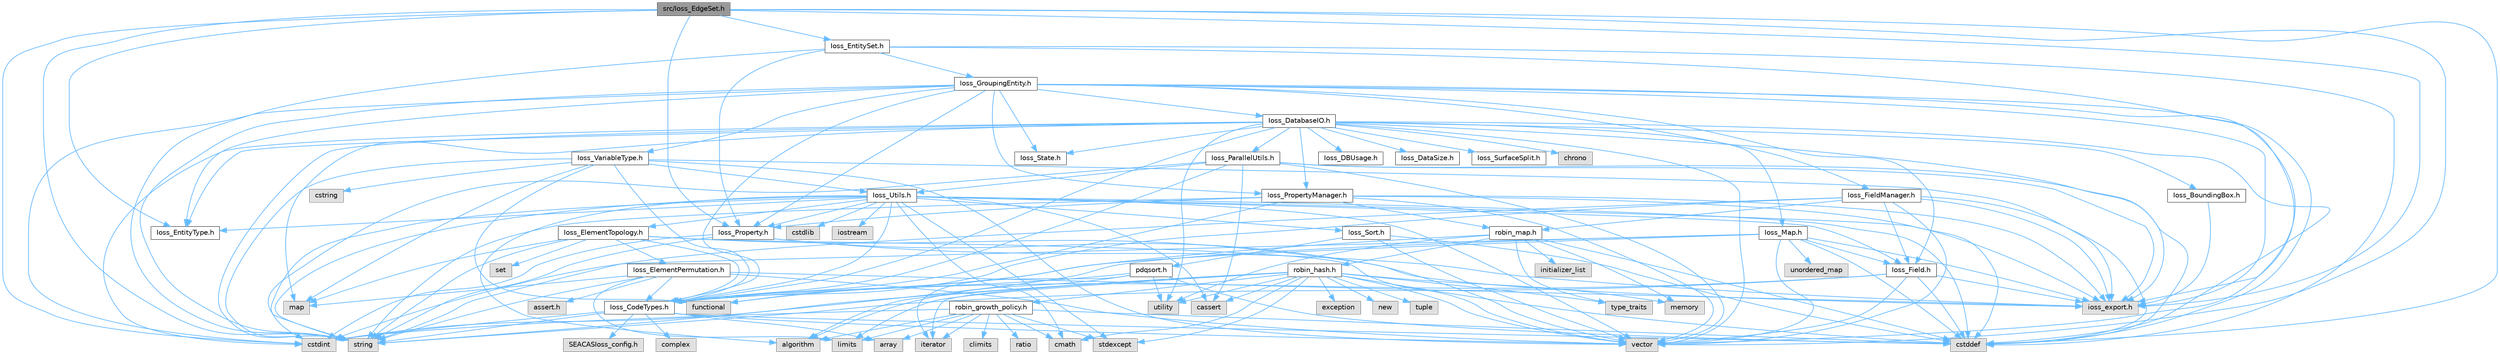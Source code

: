 digraph "src/Ioss_EdgeSet.h"
{
 // INTERACTIVE_SVG=YES
 // LATEX_PDF_SIZE
  bgcolor="transparent";
  edge [fontname=Helvetica,fontsize=10,labelfontname=Helvetica,labelfontsize=10];
  node [fontname=Helvetica,fontsize=10,shape=box,height=0.2,width=0.4];
  Node1 [id="Node000001",label="src/Ioss_EdgeSet.h",height=0.2,width=0.4,color="gray40", fillcolor="grey60", style="filled", fontcolor="black",tooltip=" "];
  Node1 -> Node2 [id="edge1_Node000001_Node000002",color="steelblue1",style="solid",tooltip=" "];
  Node2 [id="Node000002",label="ioss_export.h",height=0.2,width=0.4,color="grey60", fillcolor="#E0E0E0", style="filled",tooltip=" "];
  Node1 -> Node3 [id="edge2_Node000001_Node000003",color="steelblue1",style="solid",tooltip=" "];
  Node3 [id="Node000003",label="Ioss_EntityType.h",height=0.2,width=0.4,color="grey40", fillcolor="white", style="filled",URL="$Ioss__EntityType_8h.html",tooltip=" "];
  Node1 -> Node4 [id="edge3_Node000001_Node000004",color="steelblue1",style="solid",tooltip=" "];
  Node4 [id="Node000004",label="Ioss_Property.h",height=0.2,width=0.4,color="grey40", fillcolor="white", style="filled",URL="$Ioss__Property_8h.html",tooltip=" "];
  Node4 -> Node2 [id="edge4_Node000004_Node000002",color="steelblue1",style="solid",tooltip=" "];
  Node4 -> Node5 [id="edge5_Node000004_Node000005",color="steelblue1",style="solid",tooltip=" "];
  Node5 [id="Node000005",label="cstdint",height=0.2,width=0.4,color="grey60", fillcolor="#E0E0E0", style="filled",tooltip=" "];
  Node4 -> Node6 [id="edge6_Node000004_Node000006",color="steelblue1",style="solid",tooltip=" "];
  Node6 [id="Node000006",label="string",height=0.2,width=0.4,color="grey60", fillcolor="#E0E0E0", style="filled",tooltip=" "];
  Node4 -> Node7 [id="edge7_Node000004_Node000007",color="steelblue1",style="solid",tooltip=" "];
  Node7 [id="Node000007",label="vector",height=0.2,width=0.4,color="grey60", fillcolor="#E0E0E0", style="filled",tooltip=" "];
  Node1 -> Node8 [id="edge8_Node000001_Node000008",color="steelblue1",style="solid",tooltip=" "];
  Node8 [id="Node000008",label="Ioss_EntitySet.h",height=0.2,width=0.4,color="grey40", fillcolor="white", style="filled",URL="$Ioss__EntitySet_8h.html",tooltip=" "];
  Node8 -> Node2 [id="edge9_Node000008_Node000002",color="steelblue1",style="solid",tooltip=" "];
  Node8 -> Node9 [id="edge10_Node000008_Node000009",color="steelblue1",style="solid",tooltip=" "];
  Node9 [id="Node000009",label="Ioss_GroupingEntity.h",height=0.2,width=0.4,color="grey40", fillcolor="white", style="filled",URL="$Ioss__GroupingEntity_8h.html",tooltip=" "];
  Node9 -> Node2 [id="edge11_Node000009_Node000002",color="steelblue1",style="solid",tooltip=" "];
  Node9 -> Node10 [id="edge12_Node000009_Node000010",color="steelblue1",style="solid",tooltip=" "];
  Node10 [id="Node000010",label="Ioss_CodeTypes.h",height=0.2,width=0.4,color="grey40", fillcolor="white", style="filled",URL="$Ioss__CodeTypes_8h.html",tooltip=" "];
  Node10 -> Node11 [id="edge13_Node000010_Node000011",color="steelblue1",style="solid",tooltip=" "];
  Node11 [id="Node000011",label="array",height=0.2,width=0.4,color="grey60", fillcolor="#E0E0E0", style="filled",tooltip=" "];
  Node10 -> Node12 [id="edge14_Node000010_Node000012",color="steelblue1",style="solid",tooltip=" "];
  Node12 [id="Node000012",label="cstddef",height=0.2,width=0.4,color="grey60", fillcolor="#E0E0E0", style="filled",tooltip=" "];
  Node10 -> Node5 [id="edge15_Node000010_Node000005",color="steelblue1",style="solid",tooltip=" "];
  Node10 -> Node6 [id="edge16_Node000010_Node000006",color="steelblue1",style="solid",tooltip=" "];
  Node10 -> Node7 [id="edge17_Node000010_Node000007",color="steelblue1",style="solid",tooltip=" "];
  Node10 -> Node13 [id="edge18_Node000010_Node000013",color="steelblue1",style="solid",tooltip=" "];
  Node13 [id="Node000013",label="SEACASIoss_config.h",height=0.2,width=0.4,color="grey60", fillcolor="#E0E0E0", style="filled",tooltip=" "];
  Node10 -> Node14 [id="edge19_Node000010_Node000014",color="steelblue1",style="solid",tooltip=" "];
  Node14 [id="Node000014",label="complex",height=0.2,width=0.4,color="grey60", fillcolor="#E0E0E0", style="filled",tooltip=" "];
  Node9 -> Node15 [id="edge20_Node000009_Node000015",color="steelblue1",style="solid",tooltip=" "];
  Node15 [id="Node000015",label="Ioss_DatabaseIO.h",height=0.2,width=0.4,color="grey40", fillcolor="white", style="filled",URL="$Ioss__DatabaseIO_8h.html",tooltip=" "];
  Node15 -> Node2 [id="edge21_Node000015_Node000002",color="steelblue1",style="solid",tooltip=" "];
  Node15 -> Node16 [id="edge22_Node000015_Node000016",color="steelblue1",style="solid",tooltip=" "];
  Node16 [id="Node000016",label="Ioss_BoundingBox.h",height=0.2,width=0.4,color="grey40", fillcolor="white", style="filled",URL="$Ioss__BoundingBox_8h.html",tooltip=" "];
  Node16 -> Node2 [id="edge23_Node000016_Node000002",color="steelblue1",style="solid",tooltip=" "];
  Node15 -> Node10 [id="edge24_Node000015_Node000010",color="steelblue1",style="solid",tooltip=" "];
  Node15 -> Node17 [id="edge25_Node000015_Node000017",color="steelblue1",style="solid",tooltip=" "];
  Node17 [id="Node000017",label="Ioss_DBUsage.h",height=0.2,width=0.4,color="grey40", fillcolor="white", style="filled",URL="$Ioss__DBUsage_8h.html",tooltip=" "];
  Node15 -> Node18 [id="edge26_Node000015_Node000018",color="steelblue1",style="solid",tooltip=" "];
  Node18 [id="Node000018",label="Ioss_DataSize.h",height=0.2,width=0.4,color="grey40", fillcolor="white", style="filled",URL="$Ioss__DataSize_8h.html",tooltip=" "];
  Node15 -> Node3 [id="edge27_Node000015_Node000003",color="steelblue1",style="solid",tooltip=" "];
  Node15 -> Node19 [id="edge28_Node000015_Node000019",color="steelblue1",style="solid",tooltip=" "];
  Node19 [id="Node000019",label="Ioss_Map.h",height=0.2,width=0.4,color="grey40", fillcolor="white", style="filled",URL="$Ioss__Map_8h.html",tooltip=" "];
  Node19 -> Node2 [id="edge29_Node000019_Node000002",color="steelblue1",style="solid",tooltip=" "];
  Node19 -> Node10 [id="edge30_Node000019_Node000010",color="steelblue1",style="solid",tooltip=" "];
  Node19 -> Node20 [id="edge31_Node000019_Node000020",color="steelblue1",style="solid",tooltip=" "];
  Node20 [id="Node000020",label="Ioss_Field.h",height=0.2,width=0.4,color="grey40", fillcolor="white", style="filled",URL="$Ioss__Field_8h.html",tooltip=" "];
  Node20 -> Node2 [id="edge32_Node000020_Node000002",color="steelblue1",style="solid",tooltip=" "];
  Node20 -> Node10 [id="edge33_Node000020_Node000010",color="steelblue1",style="solid",tooltip=" "];
  Node20 -> Node12 [id="edge34_Node000020_Node000012",color="steelblue1",style="solid",tooltip=" "];
  Node20 -> Node6 [id="edge35_Node000020_Node000006",color="steelblue1",style="solid",tooltip=" "];
  Node20 -> Node7 [id="edge36_Node000020_Node000007",color="steelblue1",style="solid",tooltip=" "];
  Node19 -> Node12 [id="edge37_Node000019_Node000012",color="steelblue1",style="solid",tooltip=" "];
  Node19 -> Node5 [id="edge38_Node000019_Node000005",color="steelblue1",style="solid",tooltip=" "];
  Node19 -> Node6 [id="edge39_Node000019_Node000006",color="steelblue1",style="solid",tooltip=" "];
  Node19 -> Node7 [id="edge40_Node000019_Node000007",color="steelblue1",style="solid",tooltip=" "];
  Node19 -> Node21 [id="edge41_Node000019_Node000021",color="steelblue1",style="solid",tooltip=" "];
  Node21 [id="Node000021",label="unordered_map",height=0.2,width=0.4,color="grey60", fillcolor="#E0E0E0", style="filled",tooltip=" "];
  Node15 -> Node22 [id="edge42_Node000015_Node000022",color="steelblue1",style="solid",tooltip=" "];
  Node22 [id="Node000022",label="Ioss_ParallelUtils.h",height=0.2,width=0.4,color="grey40", fillcolor="white", style="filled",URL="$Ioss__ParallelUtils_8h.html",tooltip=" "];
  Node22 -> Node2 [id="edge43_Node000022_Node000002",color="steelblue1",style="solid",tooltip=" "];
  Node22 -> Node10 [id="edge44_Node000022_Node000010",color="steelblue1",style="solid",tooltip=" "];
  Node22 -> Node23 [id="edge45_Node000022_Node000023",color="steelblue1",style="solid",tooltip=" "];
  Node23 [id="Node000023",label="Ioss_Utils.h",height=0.2,width=0.4,color="grey40", fillcolor="white", style="filled",URL="$Ioss__Utils_8h.html",tooltip=" "];
  Node23 -> Node2 [id="edge46_Node000023_Node000002",color="steelblue1",style="solid",tooltip=" "];
  Node23 -> Node10 [id="edge47_Node000023_Node000010",color="steelblue1",style="solid",tooltip=" "];
  Node23 -> Node24 [id="edge48_Node000023_Node000024",color="steelblue1",style="solid",tooltip=" "];
  Node24 [id="Node000024",label="Ioss_ElementTopology.h",height=0.2,width=0.4,color="grey40", fillcolor="white", style="filled",URL="$Ioss__ElementTopology_8h.html",tooltip=" "];
  Node24 -> Node2 [id="edge49_Node000024_Node000002",color="steelblue1",style="solid",tooltip=" "];
  Node24 -> Node10 [id="edge50_Node000024_Node000010",color="steelblue1",style="solid",tooltip=" "];
  Node24 -> Node25 [id="edge51_Node000024_Node000025",color="steelblue1",style="solid",tooltip=" "];
  Node25 [id="Node000025",label="Ioss_ElementPermutation.h",height=0.2,width=0.4,color="grey40", fillcolor="white", style="filled",URL="$Ioss__ElementPermutation_8h.html",tooltip=" "];
  Node25 -> Node2 [id="edge52_Node000025_Node000002",color="steelblue1",style="solid",tooltip=" "];
  Node25 -> Node10 [id="edge53_Node000025_Node000010",color="steelblue1",style="solid",tooltip=" "];
  Node25 -> Node26 [id="edge54_Node000025_Node000026",color="steelblue1",style="solid",tooltip=" "];
  Node26 [id="Node000026",label="assert.h",height=0.2,width=0.4,color="grey60", fillcolor="#E0E0E0", style="filled",tooltip=" "];
  Node25 -> Node27 [id="edge55_Node000025_Node000027",color="steelblue1",style="solid",tooltip=" "];
  Node27 [id="Node000027",label="limits",height=0.2,width=0.4,color="grey60", fillcolor="#E0E0E0", style="filled",tooltip=" "];
  Node25 -> Node28 [id="edge56_Node000025_Node000028",color="steelblue1",style="solid",tooltip=" "];
  Node28 [id="Node000028",label="map",height=0.2,width=0.4,color="grey60", fillcolor="#E0E0E0", style="filled",tooltip=" "];
  Node25 -> Node6 [id="edge57_Node000025_Node000006",color="steelblue1",style="solid",tooltip=" "];
  Node25 -> Node7 [id="edge58_Node000025_Node000007",color="steelblue1",style="solid",tooltip=" "];
  Node24 -> Node28 [id="edge59_Node000024_Node000028",color="steelblue1",style="solid",tooltip=" "];
  Node24 -> Node29 [id="edge60_Node000024_Node000029",color="steelblue1",style="solid",tooltip=" "];
  Node29 [id="Node000029",label="set",height=0.2,width=0.4,color="grey60", fillcolor="#E0E0E0", style="filled",tooltip=" "];
  Node24 -> Node6 [id="edge61_Node000024_Node000006",color="steelblue1",style="solid",tooltip=" "];
  Node24 -> Node7 [id="edge62_Node000024_Node000007",color="steelblue1",style="solid",tooltip=" "];
  Node23 -> Node3 [id="edge63_Node000023_Node000003",color="steelblue1",style="solid",tooltip=" "];
  Node23 -> Node20 [id="edge64_Node000023_Node000020",color="steelblue1",style="solid",tooltip=" "];
  Node23 -> Node4 [id="edge65_Node000023_Node000004",color="steelblue1",style="solid",tooltip=" "];
  Node23 -> Node30 [id="edge66_Node000023_Node000030",color="steelblue1",style="solid",tooltip=" "];
  Node30 [id="Node000030",label="Ioss_Sort.h",height=0.2,width=0.4,color="grey40", fillcolor="white", style="filled",URL="$Ioss__Sort_8h.html",tooltip=" "];
  Node30 -> Node31 [id="edge67_Node000030_Node000031",color="steelblue1",style="solid",tooltip=" "];
  Node31 [id="Node000031",label="pdqsort.h",height=0.2,width=0.4,color="grey40", fillcolor="white", style="filled",URL="$pdqsort_8h.html",tooltip=" "];
  Node31 -> Node32 [id="edge68_Node000031_Node000032",color="steelblue1",style="solid",tooltip=" "];
  Node32 [id="Node000032",label="algorithm",height=0.2,width=0.4,color="grey60", fillcolor="#E0E0E0", style="filled",tooltip=" "];
  Node31 -> Node12 [id="edge69_Node000031_Node000012",color="steelblue1",style="solid",tooltip=" "];
  Node31 -> Node33 [id="edge70_Node000031_Node000033",color="steelblue1",style="solid",tooltip=" "];
  Node33 [id="Node000033",label="functional",height=0.2,width=0.4,color="grey60", fillcolor="#E0E0E0", style="filled",tooltip=" "];
  Node31 -> Node34 [id="edge71_Node000031_Node000034",color="steelblue1",style="solid",tooltip=" "];
  Node34 [id="Node000034",label="iterator",height=0.2,width=0.4,color="grey60", fillcolor="#E0E0E0", style="filled",tooltip=" "];
  Node31 -> Node35 [id="edge72_Node000031_Node000035",color="steelblue1",style="solid",tooltip=" "];
  Node35 [id="Node000035",label="utility",height=0.2,width=0.4,color="grey60", fillcolor="#E0E0E0", style="filled",tooltip=" "];
  Node30 -> Node12 [id="edge73_Node000030_Node000012",color="steelblue1",style="solid",tooltip=" "];
  Node30 -> Node7 [id="edge74_Node000030_Node000007",color="steelblue1",style="solid",tooltip=" "];
  Node23 -> Node32 [id="edge75_Node000023_Node000032",color="steelblue1",style="solid",tooltip=" "];
  Node23 -> Node36 [id="edge76_Node000023_Node000036",color="steelblue1",style="solid",tooltip=" "];
  Node36 [id="Node000036",label="cassert",height=0.2,width=0.4,color="grey60", fillcolor="#E0E0E0", style="filled",tooltip=" "];
  Node23 -> Node37 [id="edge77_Node000023_Node000037",color="steelblue1",style="solid",tooltip=" "];
  Node37 [id="Node000037",label="cmath",height=0.2,width=0.4,color="grey60", fillcolor="#E0E0E0", style="filled",tooltip=" "];
  Node23 -> Node12 [id="edge78_Node000023_Node000012",color="steelblue1",style="solid",tooltip=" "];
  Node23 -> Node5 [id="edge79_Node000023_Node000005",color="steelblue1",style="solid",tooltip=" "];
  Node23 -> Node38 [id="edge80_Node000023_Node000038",color="steelblue1",style="solid",tooltip=" "];
  Node38 [id="Node000038",label="cstdlib",height=0.2,width=0.4,color="grey60", fillcolor="#E0E0E0", style="filled",tooltip=" "];
  Node23 -> Node39 [id="edge81_Node000023_Node000039",color="steelblue1",style="solid",tooltip=" "];
  Node39 [id="Node000039",label="iostream",height=0.2,width=0.4,color="grey60", fillcolor="#E0E0E0", style="filled",tooltip=" "];
  Node23 -> Node40 [id="edge82_Node000023_Node000040",color="steelblue1",style="solid",tooltip=" "];
  Node40 [id="Node000040",label="stdexcept",height=0.2,width=0.4,color="grey60", fillcolor="#E0E0E0", style="filled",tooltip=" "];
  Node23 -> Node6 [id="edge83_Node000023_Node000006",color="steelblue1",style="solid",tooltip=" "];
  Node23 -> Node7 [id="edge84_Node000023_Node000007",color="steelblue1",style="solid",tooltip=" "];
  Node22 -> Node36 [id="edge85_Node000022_Node000036",color="steelblue1",style="solid",tooltip=" "];
  Node22 -> Node12 [id="edge86_Node000022_Node000012",color="steelblue1",style="solid",tooltip=" "];
  Node22 -> Node6 [id="edge87_Node000022_Node000006",color="steelblue1",style="solid",tooltip=" "];
  Node22 -> Node7 [id="edge88_Node000022_Node000007",color="steelblue1",style="solid",tooltip=" "];
  Node15 -> Node41 [id="edge89_Node000015_Node000041",color="steelblue1",style="solid",tooltip=" "];
  Node41 [id="Node000041",label="Ioss_PropertyManager.h",height=0.2,width=0.4,color="grey40", fillcolor="white", style="filled",URL="$Ioss__PropertyManager_8h.html",tooltip=" "];
  Node41 -> Node2 [id="edge90_Node000041_Node000002",color="steelblue1",style="solid",tooltip=" "];
  Node41 -> Node10 [id="edge91_Node000041_Node000010",color="steelblue1",style="solid",tooltip=" "];
  Node41 -> Node4 [id="edge92_Node000041_Node000004",color="steelblue1",style="solid",tooltip=" "];
  Node41 -> Node12 [id="edge93_Node000041_Node000012",color="steelblue1",style="solid",tooltip=" "];
  Node41 -> Node6 [id="edge94_Node000041_Node000006",color="steelblue1",style="solid",tooltip=" "];
  Node41 -> Node7 [id="edge95_Node000041_Node000007",color="steelblue1",style="solid",tooltip=" "];
  Node41 -> Node42 [id="edge96_Node000041_Node000042",color="steelblue1",style="solid",tooltip=" "];
  Node42 [id="Node000042",label="robin_map.h",height=0.2,width=0.4,color="grey40", fillcolor="white", style="filled",URL="$robin__map_8h.html",tooltip=" "];
  Node42 -> Node12 [id="edge97_Node000042_Node000012",color="steelblue1",style="solid",tooltip=" "];
  Node42 -> Node33 [id="edge98_Node000042_Node000033",color="steelblue1",style="solid",tooltip=" "];
  Node42 -> Node43 [id="edge99_Node000042_Node000043",color="steelblue1",style="solid",tooltip=" "];
  Node43 [id="Node000043",label="initializer_list",height=0.2,width=0.4,color="grey60", fillcolor="#E0E0E0", style="filled",tooltip=" "];
  Node42 -> Node44 [id="edge100_Node000042_Node000044",color="steelblue1",style="solid",tooltip=" "];
  Node44 [id="Node000044",label="memory",height=0.2,width=0.4,color="grey60", fillcolor="#E0E0E0", style="filled",tooltip=" "];
  Node42 -> Node45 [id="edge101_Node000042_Node000045",color="steelblue1",style="solid",tooltip=" "];
  Node45 [id="Node000045",label="type_traits",height=0.2,width=0.4,color="grey60", fillcolor="#E0E0E0", style="filled",tooltip=" "];
  Node42 -> Node35 [id="edge102_Node000042_Node000035",color="steelblue1",style="solid",tooltip=" "];
  Node42 -> Node46 [id="edge103_Node000042_Node000046",color="steelblue1",style="solid",tooltip=" "];
  Node46 [id="Node000046",label="robin_hash.h",height=0.2,width=0.4,color="grey40", fillcolor="white", style="filled",URL="$robin__hash_8h.html",tooltip=" "];
  Node46 -> Node32 [id="edge104_Node000046_Node000032",color="steelblue1",style="solid",tooltip=" "];
  Node46 -> Node36 [id="edge105_Node000046_Node000036",color="steelblue1",style="solid",tooltip=" "];
  Node46 -> Node37 [id="edge106_Node000046_Node000037",color="steelblue1",style="solid",tooltip=" "];
  Node46 -> Node12 [id="edge107_Node000046_Node000012",color="steelblue1",style="solid",tooltip=" "];
  Node46 -> Node5 [id="edge108_Node000046_Node000005",color="steelblue1",style="solid",tooltip=" "];
  Node46 -> Node47 [id="edge109_Node000046_Node000047",color="steelblue1",style="solid",tooltip=" "];
  Node47 [id="Node000047",label="exception",height=0.2,width=0.4,color="grey60", fillcolor="#E0E0E0", style="filled",tooltip=" "];
  Node46 -> Node34 [id="edge110_Node000046_Node000034",color="steelblue1",style="solid",tooltip=" "];
  Node46 -> Node27 [id="edge111_Node000046_Node000027",color="steelblue1",style="solid",tooltip=" "];
  Node46 -> Node44 [id="edge112_Node000046_Node000044",color="steelblue1",style="solid",tooltip=" "];
  Node46 -> Node48 [id="edge113_Node000046_Node000048",color="steelblue1",style="solid",tooltip=" "];
  Node48 [id="Node000048",label="new",height=0.2,width=0.4,color="grey60", fillcolor="#E0E0E0", style="filled",tooltip=" "];
  Node46 -> Node40 [id="edge114_Node000046_Node000040",color="steelblue1",style="solid",tooltip=" "];
  Node46 -> Node49 [id="edge115_Node000046_Node000049",color="steelblue1",style="solid",tooltip=" "];
  Node49 [id="Node000049",label="tuple",height=0.2,width=0.4,color="grey60", fillcolor="#E0E0E0", style="filled",tooltip=" "];
  Node46 -> Node45 [id="edge116_Node000046_Node000045",color="steelblue1",style="solid",tooltip=" "];
  Node46 -> Node35 [id="edge117_Node000046_Node000035",color="steelblue1",style="solid",tooltip=" "];
  Node46 -> Node7 [id="edge118_Node000046_Node000007",color="steelblue1",style="solid",tooltip=" "];
  Node46 -> Node50 [id="edge119_Node000046_Node000050",color="steelblue1",style="solid",tooltip=" "];
  Node50 [id="Node000050",label="robin_growth_policy.h",height=0.2,width=0.4,color="grey40", fillcolor="white", style="filled",URL="$robin__growth__policy_8h.html",tooltip=" "];
  Node50 -> Node32 [id="edge120_Node000050_Node000032",color="steelblue1",style="solid",tooltip=" "];
  Node50 -> Node11 [id="edge121_Node000050_Node000011",color="steelblue1",style="solid",tooltip=" "];
  Node50 -> Node51 [id="edge122_Node000050_Node000051",color="steelblue1",style="solid",tooltip=" "];
  Node51 [id="Node000051",label="climits",height=0.2,width=0.4,color="grey60", fillcolor="#E0E0E0", style="filled",tooltip=" "];
  Node50 -> Node37 [id="edge123_Node000050_Node000037",color="steelblue1",style="solid",tooltip=" "];
  Node50 -> Node12 [id="edge124_Node000050_Node000012",color="steelblue1",style="solid",tooltip=" "];
  Node50 -> Node5 [id="edge125_Node000050_Node000005",color="steelblue1",style="solid",tooltip=" "];
  Node50 -> Node34 [id="edge126_Node000050_Node000034",color="steelblue1",style="solid",tooltip=" "];
  Node50 -> Node27 [id="edge127_Node000050_Node000027",color="steelblue1",style="solid",tooltip=" "];
  Node50 -> Node52 [id="edge128_Node000050_Node000052",color="steelblue1",style="solid",tooltip=" "];
  Node52 [id="Node000052",label="ratio",height=0.2,width=0.4,color="grey60", fillcolor="#E0E0E0", style="filled",tooltip=" "];
  Node50 -> Node40 [id="edge129_Node000050_Node000040",color="steelblue1",style="solid",tooltip=" "];
  Node15 -> Node53 [id="edge130_Node000015_Node000053",color="steelblue1",style="solid",tooltip=" "];
  Node53 [id="Node000053",label="Ioss_State.h",height=0.2,width=0.4,color="grey40", fillcolor="white", style="filled",URL="$Ioss__State_8h.html",tooltip=" "];
  Node15 -> Node54 [id="edge131_Node000015_Node000054",color="steelblue1",style="solid",tooltip=" "];
  Node54 [id="Node000054",label="Ioss_SurfaceSplit.h",height=0.2,width=0.4,color="grey40", fillcolor="white", style="filled",URL="$Ioss__SurfaceSplit_8h.html",tooltip=" "];
  Node15 -> Node55 [id="edge132_Node000015_Node000055",color="steelblue1",style="solid",tooltip=" "];
  Node55 [id="Node000055",label="chrono",height=0.2,width=0.4,color="grey60", fillcolor="#E0E0E0", style="filled",tooltip=" "];
  Node15 -> Node12 [id="edge133_Node000015_Node000012",color="steelblue1",style="solid",tooltip=" "];
  Node15 -> Node5 [id="edge134_Node000015_Node000005",color="steelblue1",style="solid",tooltip=" "];
  Node15 -> Node28 [id="edge135_Node000015_Node000028",color="steelblue1",style="solid",tooltip=" "];
  Node15 -> Node6 [id="edge136_Node000015_Node000006",color="steelblue1",style="solid",tooltip=" "];
  Node15 -> Node35 [id="edge137_Node000015_Node000035",color="steelblue1",style="solid",tooltip=" "];
  Node15 -> Node7 [id="edge138_Node000015_Node000007",color="steelblue1",style="solid",tooltip=" "];
  Node9 -> Node3 [id="edge139_Node000009_Node000003",color="steelblue1",style="solid",tooltip=" "];
  Node9 -> Node20 [id="edge140_Node000009_Node000020",color="steelblue1",style="solid",tooltip=" "];
  Node9 -> Node56 [id="edge141_Node000009_Node000056",color="steelblue1",style="solid",tooltip=" "];
  Node56 [id="Node000056",label="Ioss_FieldManager.h",height=0.2,width=0.4,color="grey40", fillcolor="white", style="filled",URL="$Ioss__FieldManager_8h.html",tooltip=" "];
  Node56 -> Node2 [id="edge142_Node000056_Node000002",color="steelblue1",style="solid",tooltip=" "];
  Node56 -> Node10 [id="edge143_Node000056_Node000010",color="steelblue1",style="solid",tooltip=" "];
  Node56 -> Node20 [id="edge144_Node000056_Node000020",color="steelblue1",style="solid",tooltip=" "];
  Node56 -> Node12 [id="edge145_Node000056_Node000012",color="steelblue1",style="solid",tooltip=" "];
  Node56 -> Node6 [id="edge146_Node000056_Node000006",color="steelblue1",style="solid",tooltip=" "];
  Node56 -> Node7 [id="edge147_Node000056_Node000007",color="steelblue1",style="solid",tooltip=" "];
  Node56 -> Node42 [id="edge148_Node000056_Node000042",color="steelblue1",style="solid",tooltip=" "];
  Node9 -> Node4 [id="edge149_Node000009_Node000004",color="steelblue1",style="solid",tooltip=" "];
  Node9 -> Node41 [id="edge150_Node000009_Node000041",color="steelblue1",style="solid",tooltip=" "];
  Node9 -> Node53 [id="edge151_Node000009_Node000053",color="steelblue1",style="solid",tooltip=" "];
  Node9 -> Node57 [id="edge152_Node000009_Node000057",color="steelblue1",style="solid",tooltip=" "];
  Node57 [id="Node000057",label="Ioss_VariableType.h",height=0.2,width=0.4,color="grey40", fillcolor="white", style="filled",URL="$Ioss__VariableType_8h.html",tooltip=" "];
  Node57 -> Node2 [id="edge153_Node000057_Node000002",color="steelblue1",style="solid",tooltip=" "];
  Node57 -> Node10 [id="edge154_Node000057_Node000010",color="steelblue1",style="solid",tooltip=" "];
  Node57 -> Node23 [id="edge155_Node000057_Node000023",color="steelblue1",style="solid",tooltip=" "];
  Node57 -> Node58 [id="edge156_Node000057_Node000058",color="steelblue1",style="solid",tooltip=" "];
  Node58 [id="Node000058",label="cstring",height=0.2,width=0.4,color="grey60", fillcolor="#E0E0E0", style="filled",tooltip=" "];
  Node57 -> Node33 [id="edge157_Node000057_Node000033",color="steelblue1",style="solid",tooltip=" "];
  Node57 -> Node28 [id="edge158_Node000057_Node000028",color="steelblue1",style="solid",tooltip=" "];
  Node57 -> Node6 [id="edge159_Node000057_Node000006",color="steelblue1",style="solid",tooltip=" "];
  Node57 -> Node7 [id="edge160_Node000057_Node000007",color="steelblue1",style="solid",tooltip=" "];
  Node9 -> Node12 [id="edge161_Node000009_Node000012",color="steelblue1",style="solid",tooltip=" "];
  Node9 -> Node5 [id="edge162_Node000009_Node000005",color="steelblue1",style="solid",tooltip=" "];
  Node9 -> Node6 [id="edge163_Node000009_Node000006",color="steelblue1",style="solid",tooltip=" "];
  Node9 -> Node7 [id="edge164_Node000009_Node000007",color="steelblue1",style="solid",tooltip=" "];
  Node8 -> Node4 [id="edge165_Node000008_Node000004",color="steelblue1",style="solid",tooltip=" "];
  Node8 -> Node12 [id="edge166_Node000008_Node000012",color="steelblue1",style="solid",tooltip=" "];
  Node8 -> Node6 [id="edge167_Node000008_Node000006",color="steelblue1",style="solid",tooltip=" "];
  Node1 -> Node12 [id="edge168_Node000001_Node000012",color="steelblue1",style="solid",tooltip=" "];
  Node1 -> Node5 [id="edge169_Node000001_Node000005",color="steelblue1",style="solid",tooltip=" "];
  Node1 -> Node6 [id="edge170_Node000001_Node000006",color="steelblue1",style="solid",tooltip=" "];
  Node1 -> Node7 [id="edge171_Node000001_Node000007",color="steelblue1",style="solid",tooltip=" "];
}
